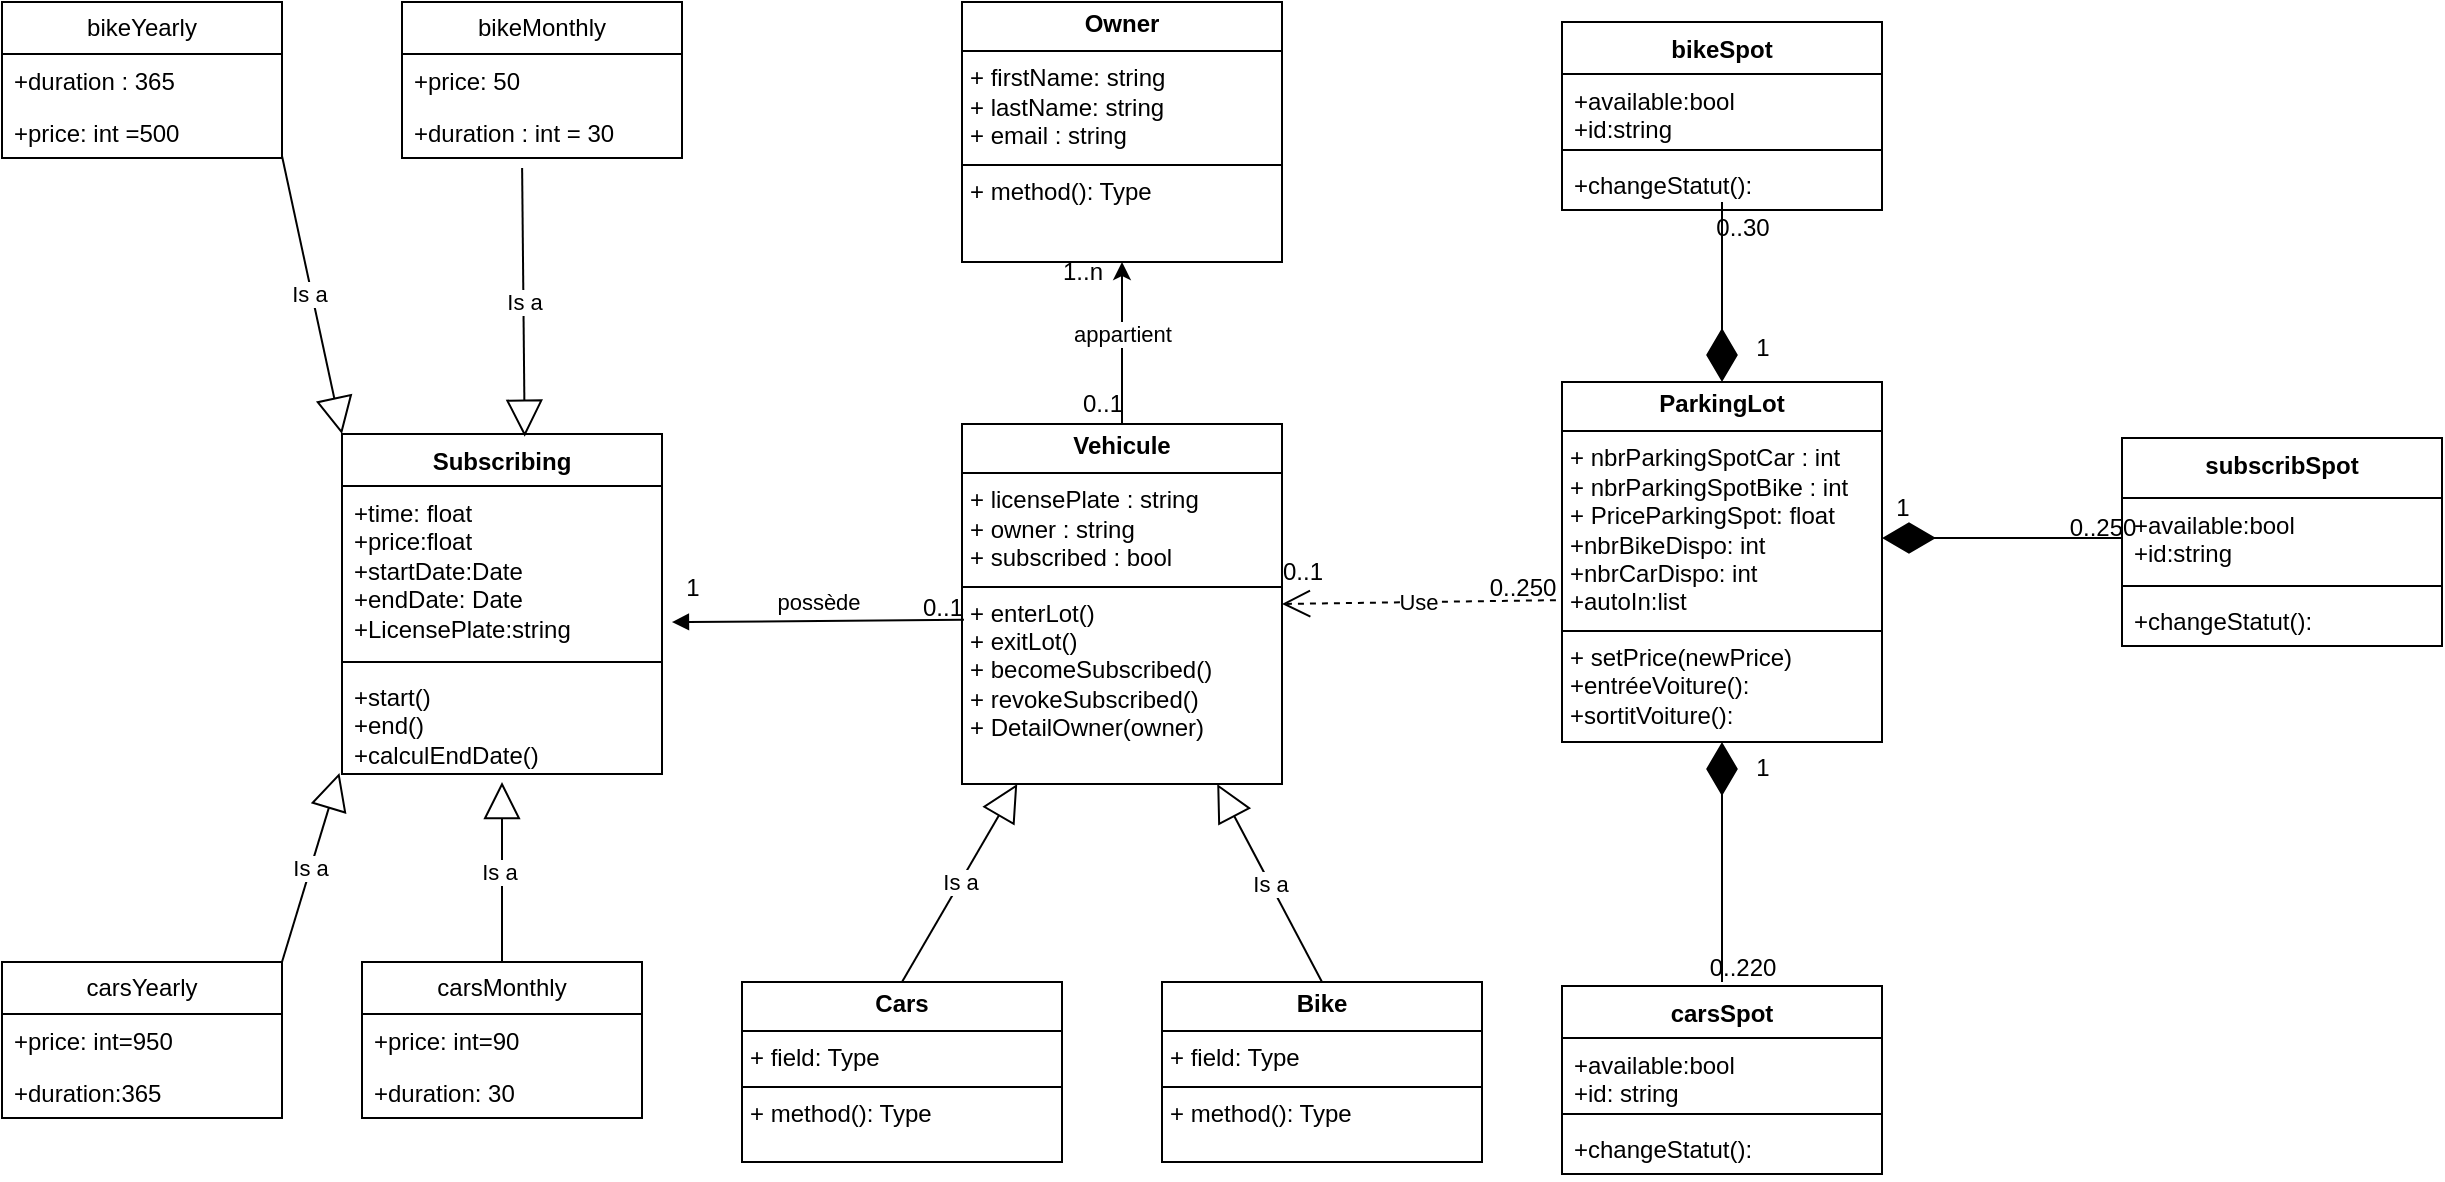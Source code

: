 <mxfile version="24.9.0">
  <diagram name="Page-1" id="PCRsEVxS-Co9gWP7k3dN">
    <mxGraphModel dx="2420" dy="1989" grid="1" gridSize="10" guides="1" tooltips="1" connect="1" arrows="1" fold="1" page="1" pageScale="1" pageWidth="827" pageHeight="1169" math="0" shadow="0">
      <root>
        <mxCell id="0" />
        <mxCell id="1" parent="0" />
        <mxCell id="i6MY7PKVROAARNOgmx_y-1" value="&lt;p style=&quot;margin:0px;margin-top:4px;text-align:center;&quot;&gt;&lt;b&gt;Vehicule&lt;/b&gt;&lt;/p&gt;&lt;hr size=&quot;1&quot; style=&quot;border-style:solid;&quot;&gt;&lt;p style=&quot;margin:0px;margin-left:4px;&quot;&gt;+ licensePlate : string&lt;/p&gt;&lt;p style=&quot;margin:0px;margin-left:4px;&quot;&gt;+ owner : string&lt;/p&gt;&lt;p style=&quot;margin:0px;margin-left:4px;&quot;&gt;+ subscribed : bool&lt;/p&gt;&lt;hr size=&quot;1&quot; style=&quot;border-style:solid;&quot;&gt;&lt;p style=&quot;margin:0px;margin-left:4px;&quot;&gt;+ enterLot()&lt;/p&gt;&lt;p style=&quot;margin:0px;margin-left:4px;&quot;&gt;+ exitLot()&lt;/p&gt;&lt;p style=&quot;margin:0px;margin-left:4px;&quot;&gt;+ becomeSubscribed()&lt;/p&gt;&lt;p style=&quot;margin:0px;margin-left:4px;&quot;&gt;+ revokeSubscribed()&lt;/p&gt;&lt;p style=&quot;margin:0px;margin-left:4px;&quot;&gt;+ DetailOwner(owner)&lt;/p&gt;" style="verticalAlign=top;align=left;overflow=fill;html=1;whiteSpace=wrap;" parent="1" vertex="1">
          <mxGeometry x="360" y="31" width="160" height="180" as="geometry" />
        </mxCell>
        <mxCell id="i6MY7PKVROAARNOgmx_y-2" value="&lt;p style=&quot;margin:0px;margin-top:4px;text-align:center;&quot;&gt;&lt;b&gt;Owner&lt;/b&gt;&lt;/p&gt;&lt;hr size=&quot;1&quot; style=&quot;border-style:solid;&quot;&gt;&lt;p style=&quot;margin:0px;margin-left:4px;&quot;&gt;+ firstName: string&lt;/p&gt;&lt;p style=&quot;margin:0px;margin-left:4px;&quot;&gt;+ lastName: string&lt;/p&gt;&lt;p style=&quot;margin:0px;margin-left:4px;&quot;&gt;+ email : string&lt;/p&gt;&lt;hr size=&quot;1&quot; style=&quot;border-style:solid;&quot;&gt;&lt;p style=&quot;margin:0px;margin-left:4px;&quot;&gt;+ method(): Type&lt;/p&gt;" style="verticalAlign=top;align=left;overflow=fill;html=1;whiteSpace=wrap;" parent="1" vertex="1">
          <mxGeometry x="360" y="-180" width="160" height="130" as="geometry" />
        </mxCell>
        <mxCell id="i6MY7PKVROAARNOgmx_y-3" value="&lt;p style=&quot;margin:0px;margin-top:4px;text-align:center;&quot;&gt;&lt;b&gt;ParkingLot&lt;/b&gt;&lt;/p&gt;&lt;hr size=&quot;1&quot; style=&quot;border-style:solid;&quot;&gt;&lt;p style=&quot;margin:0px;margin-left:4px;&quot;&gt;+ nbrParkingSpotCar : int&lt;/p&gt;&lt;p style=&quot;margin:0px;margin-left:4px;&quot;&gt;+ nbrParkingSpotBike : int&lt;/p&gt;&lt;p style=&quot;margin:0px;margin-left:4px;&quot;&gt;+ PriceParkingSpot: float&lt;/p&gt;&lt;p style=&quot;margin:0px;margin-left:4px;&quot;&gt;+nbrBikeDispo: int&lt;/p&gt;&lt;p style=&quot;margin:0px;margin-left:4px;&quot;&gt;+nbrCarDispo: int&lt;/p&gt;&lt;p style=&quot;margin:0px;margin-left:4px;&quot;&gt;+autoIn:list&lt;/p&gt;&lt;hr size=&quot;1&quot; style=&quot;border-style:solid;&quot;&gt;&lt;p style=&quot;margin:0px;margin-left:4px;&quot;&gt;+ setPrice(newPrice)&lt;/p&gt;&lt;p style=&quot;margin:0px;margin-left:4px;&quot;&gt;+entréeVoiture():&lt;/p&gt;&lt;p style=&quot;margin:0px;margin-left:4px;&quot;&gt;+sortitVoiture():&lt;/p&gt;&lt;p style=&quot;margin:0px;margin-left:4px;&quot;&gt;&lt;br&gt;&lt;/p&gt;" style="verticalAlign=top;align=left;overflow=fill;html=1;whiteSpace=wrap;" parent="1" vertex="1">
          <mxGeometry x="660" y="10" width="160" height="180" as="geometry" />
        </mxCell>
        <mxCell id="i6MY7PKVROAARNOgmx_y-4" value="&lt;p style=&quot;margin:0px;margin-top:4px;text-align:center;&quot;&gt;&lt;b&gt;Cars&lt;/b&gt;&lt;/p&gt;&lt;hr size=&quot;1&quot; style=&quot;border-style:solid;&quot;&gt;&lt;p style=&quot;margin:0px;margin-left:4px;&quot;&gt;+ field: Type&lt;/p&gt;&lt;hr size=&quot;1&quot; style=&quot;border-style:solid;&quot;&gt;&lt;p style=&quot;margin:0px;margin-left:4px;&quot;&gt;+ method(): Type&lt;/p&gt;" style="verticalAlign=top;align=left;overflow=fill;html=1;whiteSpace=wrap;" parent="1" vertex="1">
          <mxGeometry x="250" y="310" width="160" height="90" as="geometry" />
        </mxCell>
        <mxCell id="i6MY7PKVROAARNOgmx_y-5" value="&lt;p style=&quot;margin:0px;margin-top:4px;text-align:center;&quot;&gt;&lt;b&gt;Bike&lt;/b&gt;&lt;/p&gt;&lt;hr size=&quot;1&quot; style=&quot;border-style:solid;&quot;&gt;&lt;p style=&quot;margin:0px;margin-left:4px;&quot;&gt;+ field: Type&lt;/p&gt;&lt;hr size=&quot;1&quot; style=&quot;border-style:solid;&quot;&gt;&lt;p style=&quot;margin:0px;margin-left:4px;&quot;&gt;+ method(): Type&lt;/p&gt;" style="verticalAlign=top;align=left;overflow=fill;html=1;whiteSpace=wrap;" parent="1" vertex="1">
          <mxGeometry x="460" y="310" width="160" height="90" as="geometry" />
        </mxCell>
        <mxCell id="i6MY7PKVROAARNOgmx_y-6" value="Is a" style="endArrow=block;endSize=16;endFill=0;html=1;rounded=0;exitX=0.5;exitY=0;exitDx=0;exitDy=0;" parent="1" source="i6MY7PKVROAARNOgmx_y-4" target="i6MY7PKVROAARNOgmx_y-1" edge="1">
          <mxGeometry width="160" relative="1" as="geometry">
            <mxPoint x="330" y="320" as="sourcePoint" />
            <mxPoint x="490" y="320" as="targetPoint" />
          </mxGeometry>
        </mxCell>
        <mxCell id="i6MY7PKVROAARNOgmx_y-7" value="Is a" style="endArrow=block;endSize=16;endFill=0;html=1;rounded=0;exitX=0.5;exitY=0;exitDx=0;exitDy=0;" parent="1" source="i6MY7PKVROAARNOgmx_y-5" target="i6MY7PKVROAARNOgmx_y-1" edge="1">
          <mxGeometry width="160" relative="1" as="geometry">
            <mxPoint x="110" y="360" as="sourcePoint" />
            <mxPoint x="151" y="270" as="targetPoint" />
          </mxGeometry>
        </mxCell>
        <mxCell id="paTbmKimF88yd2BT_z1w-15" value="Subscribing" style="swimlane;fontStyle=1;align=center;verticalAlign=top;childLayout=stackLayout;horizontal=1;startSize=26;horizontalStack=0;resizeParent=1;resizeParentMax=0;resizeLast=0;collapsible=1;marginBottom=0;whiteSpace=wrap;html=1;" parent="1" vertex="1">
          <mxGeometry x="50" y="36" width="160" height="170" as="geometry" />
        </mxCell>
        <mxCell id="paTbmKimF88yd2BT_z1w-16" value="+time: float&lt;div&gt;+price:float&lt;/div&gt;&lt;div&gt;+startDate:Date&lt;/div&gt;&lt;div&gt;+endDate: Date&lt;/div&gt;&lt;div&gt;+LicensePlate:string&lt;/div&gt;" style="text;strokeColor=none;fillColor=none;align=left;verticalAlign=top;spacingLeft=4;spacingRight=4;overflow=hidden;rotatable=0;points=[[0,0.5],[1,0.5]];portConstraint=eastwest;whiteSpace=wrap;html=1;" parent="paTbmKimF88yd2BT_z1w-15" vertex="1">
          <mxGeometry y="26" width="160" height="84" as="geometry" />
        </mxCell>
        <mxCell id="paTbmKimF88yd2BT_z1w-17" value="" style="line;strokeWidth=1;fillColor=none;align=left;verticalAlign=middle;spacingTop=-1;spacingLeft=3;spacingRight=3;rotatable=0;labelPosition=right;points=[];portConstraint=eastwest;strokeColor=inherit;" parent="paTbmKimF88yd2BT_z1w-15" vertex="1">
          <mxGeometry y="110" width="160" height="8" as="geometry" />
        </mxCell>
        <mxCell id="paTbmKimF88yd2BT_z1w-18" value="+start()&lt;div&gt;+end()&lt;/div&gt;&lt;div&gt;+calculEndDate()&lt;/div&gt;" style="text;strokeColor=none;fillColor=none;align=left;verticalAlign=top;spacingLeft=4;spacingRight=4;overflow=hidden;rotatable=0;points=[[0,0.5],[1,0.5]];portConstraint=eastwest;whiteSpace=wrap;html=1;" parent="paTbmKimF88yd2BT_z1w-15" vertex="1">
          <mxGeometry y="118" width="160" height="52" as="geometry" />
        </mxCell>
        <mxCell id="paTbmKimF88yd2BT_z1w-19" value="bikeMonthly" style="swimlane;fontStyle=0;childLayout=stackLayout;horizontal=1;startSize=26;fillColor=none;horizontalStack=0;resizeParent=1;resizeParentMax=0;resizeLast=0;collapsible=1;marginBottom=0;whiteSpace=wrap;html=1;" parent="1" vertex="1">
          <mxGeometry x="80" y="-180" width="140" height="78" as="geometry" />
        </mxCell>
        <mxCell id="paTbmKimF88yd2BT_z1w-20" value="+price: 50" style="text;strokeColor=none;fillColor=none;align=left;verticalAlign=top;spacingLeft=4;spacingRight=4;overflow=hidden;rotatable=0;points=[[0,0.5],[1,0.5]];portConstraint=eastwest;whiteSpace=wrap;html=1;" parent="paTbmKimF88yd2BT_z1w-19" vertex="1">
          <mxGeometry y="26" width="140" height="26" as="geometry" />
        </mxCell>
        <mxCell id="paTbmKimF88yd2BT_z1w-22" value="+duration : int = 30" style="text;strokeColor=none;fillColor=none;align=left;verticalAlign=top;spacingLeft=4;spacingRight=4;overflow=hidden;rotatable=0;points=[[0,0.5],[1,0.5]];portConstraint=eastwest;whiteSpace=wrap;html=1;" parent="paTbmKimF88yd2BT_z1w-19" vertex="1">
          <mxGeometry y="52" width="140" height="26" as="geometry" />
        </mxCell>
        <mxCell id="paTbmKimF88yd2BT_z1w-23" value="bikeYearly" style="swimlane;fontStyle=0;childLayout=stackLayout;horizontal=1;startSize=26;fillColor=none;horizontalStack=0;resizeParent=1;resizeParentMax=0;resizeLast=0;collapsible=1;marginBottom=0;whiteSpace=wrap;html=1;" parent="1" vertex="1">
          <mxGeometry x="-120" y="-180" width="140" height="78" as="geometry" />
        </mxCell>
        <mxCell id="paTbmKimF88yd2BT_z1w-26" value="+duration : 365" style="text;strokeColor=none;fillColor=none;align=left;verticalAlign=top;spacingLeft=4;spacingRight=4;overflow=hidden;rotatable=0;points=[[0,0.5],[1,0.5]];portConstraint=eastwest;whiteSpace=wrap;html=1;" parent="paTbmKimF88yd2BT_z1w-23" vertex="1">
          <mxGeometry y="26" width="140" height="26" as="geometry" />
        </mxCell>
        <mxCell id="paTbmKimF88yd2BT_z1w-24" value="+price: int =500" style="text;strokeColor=none;fillColor=none;align=left;verticalAlign=top;spacingLeft=4;spacingRight=4;overflow=hidden;rotatable=0;points=[[0,0.5],[1,0.5]];portConstraint=eastwest;whiteSpace=wrap;html=1;" parent="paTbmKimF88yd2BT_z1w-23" vertex="1">
          <mxGeometry y="52" width="140" height="26" as="geometry" />
        </mxCell>
        <mxCell id="ML2FJ1CO8DY5--cigzVF-5" value="" style="endArrow=classic;html=1;rounded=0;exitX=0.5;exitY=0;exitDx=0;exitDy=0;entryX=0.5;entryY=1;entryDx=0;entryDy=0;" parent="1" source="i6MY7PKVROAARNOgmx_y-1" target="i6MY7PKVROAARNOgmx_y-2" edge="1">
          <mxGeometry width="50" height="50" relative="1" as="geometry">
            <mxPoint x="390" y="-30" as="sourcePoint" />
            <mxPoint x="490" y="-10" as="targetPoint" />
          </mxGeometry>
        </mxCell>
        <mxCell id="ML2FJ1CO8DY5--cigzVF-6" value="appartient" style="edgeLabel;html=1;align=center;verticalAlign=middle;resizable=0;points=[];" parent="ML2FJ1CO8DY5--cigzVF-5" vertex="1" connectable="0">
          <mxGeometry x="0.111" y="-3" relative="1" as="geometry">
            <mxPoint x="-3" as="offset" />
          </mxGeometry>
        </mxCell>
        <mxCell id="ML2FJ1CO8DY5--cigzVF-9" value="Is a&amp;nbsp;" style="endArrow=block;endSize=16;endFill=0;html=1;rounded=0;exitX=1;exitY=0.962;exitDx=0;exitDy=0;exitPerimeter=0;entryX=0;entryY=0;entryDx=0;entryDy=0;" parent="1" source="paTbmKimF88yd2BT_z1w-24" target="paTbmKimF88yd2BT_z1w-15" edge="1">
          <mxGeometry width="160" relative="1" as="geometry">
            <mxPoint x="340" y="220" as="sourcePoint" />
            <mxPoint x="50" y="30" as="targetPoint" />
          </mxGeometry>
        </mxCell>
        <mxCell id="ML2FJ1CO8DY5--cigzVF-10" value="Is a" style="endArrow=block;endSize=16;endFill=0;html=1;rounded=0;exitX=0.429;exitY=1.192;exitDx=0;exitDy=0;exitPerimeter=0;entryX=0.571;entryY=0.008;entryDx=0;entryDy=0;entryPerimeter=0;" parent="1" source="paTbmKimF88yd2BT_z1w-22" target="paTbmKimF88yd2BT_z1w-15" edge="1">
          <mxGeometry width="160" relative="1" as="geometry">
            <mxPoint x="340" y="220" as="sourcePoint" />
            <mxPoint x="140" y="30" as="targetPoint" />
          </mxGeometry>
        </mxCell>
        <mxCell id="ML2FJ1CO8DY5--cigzVF-13" value="possède" style="html=1;verticalAlign=bottom;endArrow=block;curved=0;rounded=0;exitX=0.006;exitY=0.544;exitDx=0;exitDy=0;exitPerimeter=0;entryX=1.031;entryY=0.81;entryDx=0;entryDy=0;entryPerimeter=0;" parent="1" source="i6MY7PKVROAARNOgmx_y-1" target="paTbmKimF88yd2BT_z1w-16" edge="1">
          <mxGeometry width="80" relative="1" as="geometry">
            <mxPoint x="380" y="30" as="sourcePoint" />
            <mxPoint x="460" y="30" as="targetPoint" />
          </mxGeometry>
        </mxCell>
        <mxCell id="Jn4hwRL8P9O3MpErw8xw-4" value="0..1" style="text;html=1;align=center;verticalAlign=middle;resizable=0;points=[];autosize=1;strokeColor=none;fillColor=none;" parent="1" vertex="1">
          <mxGeometry x="510" y="90" width="40" height="30" as="geometry" />
        </mxCell>
        <mxCell id="Jn4hwRL8P9O3MpErw8xw-5" value="0..1" style="text;html=1;align=center;verticalAlign=middle;resizable=0;points=[];autosize=1;strokeColor=none;fillColor=none;" parent="1" vertex="1">
          <mxGeometry x="410" y="6" width="40" height="30" as="geometry" />
        </mxCell>
        <mxCell id="Jn4hwRL8P9O3MpErw8xw-6" value="1..n" style="text;html=1;align=center;verticalAlign=middle;resizable=0;points=[];autosize=1;strokeColor=none;fillColor=none;" parent="1" vertex="1">
          <mxGeometry x="400" y="-60" width="40" height="30" as="geometry" />
        </mxCell>
        <mxCell id="Jn4hwRL8P9O3MpErw8xw-7" value="0..1" style="text;html=1;align=center;verticalAlign=middle;resizable=0;points=[];autosize=1;strokeColor=none;fillColor=none;" parent="1" vertex="1">
          <mxGeometry x="330" y="108" width="40" height="30" as="geometry" />
        </mxCell>
        <mxCell id="Jn4hwRL8P9O3MpErw8xw-8" value="1" style="text;html=1;align=center;verticalAlign=middle;resizable=0;points=[];autosize=1;strokeColor=none;fillColor=none;" parent="1" vertex="1">
          <mxGeometry x="210" y="98" width="30" height="30" as="geometry" />
        </mxCell>
        <mxCell id="yB9h11dDDxAVwl4-_UYk-1" value="Use" style="endArrow=open;endSize=12;dashed=1;html=1;rounded=0;exitX=-0.019;exitY=0.606;exitDx=0;exitDy=0;exitPerimeter=0;entryX=1;entryY=0.5;entryDx=0;entryDy=0;" parent="1" source="i6MY7PKVROAARNOgmx_y-3" target="i6MY7PKVROAARNOgmx_y-1" edge="1">
          <mxGeometry width="160" relative="1" as="geometry">
            <mxPoint x="330" y="140" as="sourcePoint" />
            <mxPoint x="550" y="170" as="targetPoint" />
          </mxGeometry>
        </mxCell>
        <mxCell id="yB9h11dDDxAVwl4-_UYk-2" value="0..250" style="text;html=1;align=center;verticalAlign=middle;resizable=0;points=[];autosize=1;strokeColor=none;fillColor=none;" parent="1" vertex="1">
          <mxGeometry x="610" y="98" width="60" height="30" as="geometry" />
        </mxCell>
        <mxCell id="yB9h11dDDxAVwl4-_UYk-3" value="" style="endArrow=diamondThin;endFill=1;endSize=24;html=1;rounded=0;entryX=0.5;entryY=0;entryDx=0;entryDy=0;" parent="1" target="i6MY7PKVROAARNOgmx_y-3" edge="1">
          <mxGeometry width="160" relative="1" as="geometry">
            <mxPoint x="740" y="-80" as="sourcePoint" />
            <mxPoint x="490" y="140" as="targetPoint" />
          </mxGeometry>
        </mxCell>
        <mxCell id="yB9h11dDDxAVwl4-_UYk-4" value="" style="endArrow=diamondThin;endFill=1;endSize=24;html=1;rounded=0;entryX=0.5;entryY=1;entryDx=0;entryDy=0;" parent="1" target="i6MY7PKVROAARNOgmx_y-3" edge="1">
          <mxGeometry width="160" relative="1" as="geometry">
            <mxPoint x="740" y="310" as="sourcePoint" />
            <mxPoint x="490" y="140" as="targetPoint" />
          </mxGeometry>
        </mxCell>
        <mxCell id="yB9h11dDDxAVwl4-_UYk-9" value="subscribSpot" style="swimlane;fontStyle=1;align=center;verticalAlign=top;childLayout=stackLayout;horizontal=1;startSize=30;horizontalStack=0;resizeParent=1;resizeParentMax=0;resizeLast=0;collapsible=1;marginBottom=0;whiteSpace=wrap;html=1;" parent="1" vertex="1">
          <mxGeometry x="940" y="38" width="160" height="104" as="geometry" />
        </mxCell>
        <mxCell id="yB9h11dDDxAVwl4-_UYk-10" value="+available:bool&lt;div&gt;+id:string&lt;/div&gt;" style="text;strokeColor=none;fillColor=none;align=left;verticalAlign=top;spacingLeft=4;spacingRight=4;overflow=hidden;rotatable=0;points=[[0,0.5],[1,0.5]];portConstraint=eastwest;whiteSpace=wrap;html=1;" parent="yB9h11dDDxAVwl4-_UYk-9" vertex="1">
          <mxGeometry y="30" width="160" height="40" as="geometry" />
        </mxCell>
        <mxCell id="yB9h11dDDxAVwl4-_UYk-11" value="" style="line;strokeWidth=1;fillColor=none;align=left;verticalAlign=middle;spacingTop=-1;spacingLeft=3;spacingRight=3;rotatable=0;labelPosition=right;points=[];portConstraint=eastwest;strokeColor=inherit;" parent="yB9h11dDDxAVwl4-_UYk-9" vertex="1">
          <mxGeometry y="70" width="160" height="8" as="geometry" />
        </mxCell>
        <mxCell id="yB9h11dDDxAVwl4-_UYk-12" value="+changeStatut():" style="text;strokeColor=none;fillColor=none;align=left;verticalAlign=top;spacingLeft=4;spacingRight=4;overflow=hidden;rotatable=0;points=[[0,0.5],[1,0.5]];portConstraint=eastwest;whiteSpace=wrap;html=1;" parent="yB9h11dDDxAVwl4-_UYk-9" vertex="1">
          <mxGeometry y="78" width="160" height="26" as="geometry" />
        </mxCell>
        <mxCell id="yB9h11dDDxAVwl4-_UYk-13" value="carsSpot" style="swimlane;fontStyle=1;align=center;verticalAlign=top;childLayout=stackLayout;horizontal=1;startSize=26;horizontalStack=0;resizeParent=1;resizeParentMax=0;resizeLast=0;collapsible=1;marginBottom=0;whiteSpace=wrap;html=1;" parent="1" vertex="1">
          <mxGeometry x="660" y="312" width="160" height="94" as="geometry" />
        </mxCell>
        <mxCell id="yB9h11dDDxAVwl4-_UYk-14" value="+available:bool&lt;div&gt;+id: string&lt;/div&gt;" style="text;strokeColor=none;fillColor=none;align=left;verticalAlign=top;spacingLeft=4;spacingRight=4;overflow=hidden;rotatable=0;points=[[0,0.5],[1,0.5]];portConstraint=eastwest;whiteSpace=wrap;html=1;" parent="yB9h11dDDxAVwl4-_UYk-13" vertex="1">
          <mxGeometry y="26" width="160" height="34" as="geometry" />
        </mxCell>
        <mxCell id="yB9h11dDDxAVwl4-_UYk-15" value="" style="line;strokeWidth=1;fillColor=none;align=left;verticalAlign=middle;spacingTop=-1;spacingLeft=3;spacingRight=3;rotatable=0;labelPosition=right;points=[];portConstraint=eastwest;strokeColor=inherit;" parent="yB9h11dDDxAVwl4-_UYk-13" vertex="1">
          <mxGeometry y="60" width="160" height="8" as="geometry" />
        </mxCell>
        <mxCell id="yB9h11dDDxAVwl4-_UYk-16" value="+changeStatut():" style="text;strokeColor=none;fillColor=none;align=left;verticalAlign=top;spacingLeft=4;spacingRight=4;overflow=hidden;rotatable=0;points=[[0,0.5],[1,0.5]];portConstraint=eastwest;whiteSpace=wrap;html=1;" parent="yB9h11dDDxAVwl4-_UYk-13" vertex="1">
          <mxGeometry y="68" width="160" height="26" as="geometry" />
        </mxCell>
        <mxCell id="yB9h11dDDxAVwl4-_UYk-17" value="" style="endArrow=diamondThin;endFill=1;endSize=24;html=1;rounded=0;exitX=0;exitY=0.5;exitDx=0;exitDy=0;" parent="1" source="yB9h11dDDxAVwl4-_UYk-10" edge="1">
          <mxGeometry width="160" relative="1" as="geometry">
            <mxPoint x="330" y="140" as="sourcePoint" />
            <mxPoint x="820" y="88" as="targetPoint" />
          </mxGeometry>
        </mxCell>
        <mxCell id="yB9h11dDDxAVwl4-_UYk-18" value="bikeSpot" style="swimlane;fontStyle=1;align=center;verticalAlign=top;childLayout=stackLayout;horizontal=1;startSize=26;horizontalStack=0;resizeParent=1;resizeParentMax=0;resizeLast=0;collapsible=1;marginBottom=0;whiteSpace=wrap;html=1;" parent="1" vertex="1">
          <mxGeometry x="660" y="-170" width="160" height="94" as="geometry" />
        </mxCell>
        <mxCell id="yB9h11dDDxAVwl4-_UYk-19" value="+available:bool&lt;div&gt;+id:string&lt;/div&gt;" style="text;strokeColor=none;fillColor=none;align=left;verticalAlign=top;spacingLeft=4;spacingRight=4;overflow=hidden;rotatable=0;points=[[0,0.5],[1,0.5]];portConstraint=eastwest;whiteSpace=wrap;html=1;" parent="yB9h11dDDxAVwl4-_UYk-18" vertex="1">
          <mxGeometry y="26" width="160" height="34" as="geometry" />
        </mxCell>
        <mxCell id="yB9h11dDDxAVwl4-_UYk-20" value="" style="line;strokeWidth=1;fillColor=none;align=left;verticalAlign=middle;spacingTop=-1;spacingLeft=3;spacingRight=3;rotatable=0;labelPosition=right;points=[];portConstraint=eastwest;strokeColor=inherit;" parent="yB9h11dDDxAVwl4-_UYk-18" vertex="1">
          <mxGeometry y="60" width="160" height="8" as="geometry" />
        </mxCell>
        <mxCell id="yB9h11dDDxAVwl4-_UYk-21" value="+changeStatut():" style="text;strokeColor=none;fillColor=none;align=left;verticalAlign=top;spacingLeft=4;spacingRight=4;overflow=hidden;rotatable=0;points=[[0,0.5],[1,0.5]];portConstraint=eastwest;whiteSpace=wrap;html=1;" parent="yB9h11dDDxAVwl4-_UYk-18" vertex="1">
          <mxGeometry y="68" width="160" height="26" as="geometry" />
        </mxCell>
        <mxCell id="xzerpvc79sSPYA-fLSdk-1" value="1" style="text;html=1;align=center;verticalAlign=middle;resizable=0;points=[];autosize=1;strokeColor=none;fillColor=none;" parent="1" vertex="1">
          <mxGeometry x="815" y="58" width="30" height="30" as="geometry" />
        </mxCell>
        <mxCell id="xzerpvc79sSPYA-fLSdk-2" value="1" style="text;html=1;align=center;verticalAlign=middle;resizable=0;points=[];autosize=1;strokeColor=none;fillColor=none;" parent="1" vertex="1">
          <mxGeometry x="745" y="-22" width="30" height="30" as="geometry" />
        </mxCell>
        <mxCell id="xzerpvc79sSPYA-fLSdk-3" value="1" style="text;html=1;align=center;verticalAlign=middle;resizable=0;points=[];autosize=1;strokeColor=none;fillColor=none;" parent="1" vertex="1">
          <mxGeometry x="745" y="188" width="30" height="30" as="geometry" />
        </mxCell>
        <mxCell id="xzerpvc79sSPYA-fLSdk-4" value="0..30" style="text;html=1;align=center;verticalAlign=middle;resizable=0;points=[];autosize=1;strokeColor=none;fillColor=none;" parent="1" vertex="1">
          <mxGeometry x="725" y="-82" width="50" height="30" as="geometry" />
        </mxCell>
        <mxCell id="xzerpvc79sSPYA-fLSdk-5" value="0..250" style="text;html=1;align=center;verticalAlign=middle;resizable=0;points=[];autosize=1;strokeColor=none;fillColor=none;" parent="1" vertex="1">
          <mxGeometry x="900" y="68" width="60" height="30" as="geometry" />
        </mxCell>
        <mxCell id="xzerpvc79sSPYA-fLSdk-6" value="0..220" style="text;html=1;align=center;verticalAlign=middle;resizable=0;points=[];autosize=1;strokeColor=none;fillColor=none;" parent="1" vertex="1">
          <mxGeometry x="720" y="288" width="60" height="30" as="geometry" />
        </mxCell>
        <mxCell id="r39_cCqFtlr_JTfDyEVL-1" value="Is a&amp;nbsp;" style="endArrow=block;endSize=16;endFill=0;html=1;rounded=0;exitX=0.5;exitY=0;exitDx=0;exitDy=0;" edge="1" parent="1" source="r39_cCqFtlr_JTfDyEVL-7">
          <mxGeometry width="160" relative="1" as="geometry">
            <mxPoint x="-210" y="58" as="sourcePoint" />
            <mxPoint x="130" y="210" as="targetPoint" />
            <Array as="points" />
          </mxGeometry>
        </mxCell>
        <mxCell id="r39_cCqFtlr_JTfDyEVL-2" value="Is a" style="endArrow=block;endSize=16;endFill=0;html=1;rounded=0;entryX=-0.008;entryY=0.99;entryDx=0;entryDy=0;entryPerimeter=0;exitX=1;exitY=0;exitDx=0;exitDy=0;" edge="1" parent="1" source="r39_cCqFtlr_JTfDyEVL-3" target="paTbmKimF88yd2BT_z1w-18">
          <mxGeometry width="160" relative="1" as="geometry">
            <mxPoint x="-210" y="-7.59" as="sourcePoint" />
            <mxPoint x="-50" y="-7.59" as="targetPoint" />
          </mxGeometry>
        </mxCell>
        <mxCell id="r39_cCqFtlr_JTfDyEVL-3" value="carsYearly" style="swimlane;fontStyle=0;childLayout=stackLayout;horizontal=1;startSize=26;fillColor=none;horizontalStack=0;resizeParent=1;resizeParentMax=0;resizeLast=0;collapsible=1;marginBottom=0;whiteSpace=wrap;html=1;" vertex="1" parent="1">
          <mxGeometry x="-120" y="300.0" width="140" height="78" as="geometry" />
        </mxCell>
        <mxCell id="r39_cCqFtlr_JTfDyEVL-4" value="+price: int=950" style="text;strokeColor=none;fillColor=none;align=left;verticalAlign=top;spacingLeft=4;spacingRight=4;overflow=hidden;rotatable=0;points=[[0,0.5],[1,0.5]];portConstraint=eastwest;whiteSpace=wrap;html=1;" vertex="1" parent="r39_cCqFtlr_JTfDyEVL-3">
          <mxGeometry y="26" width="140" height="26" as="geometry" />
        </mxCell>
        <mxCell id="r39_cCqFtlr_JTfDyEVL-5" value="+duration:365" style="text;strokeColor=none;fillColor=none;align=left;verticalAlign=top;spacingLeft=4;spacingRight=4;overflow=hidden;rotatable=0;points=[[0,0.5],[1,0.5]];portConstraint=eastwest;whiteSpace=wrap;html=1;" vertex="1" parent="r39_cCqFtlr_JTfDyEVL-3">
          <mxGeometry y="52" width="140" height="26" as="geometry" />
        </mxCell>
        <mxCell id="r39_cCqFtlr_JTfDyEVL-7" value="carsMonthly" style="swimlane;fontStyle=0;childLayout=stackLayout;horizontal=1;startSize=26;fillColor=none;horizontalStack=0;resizeParent=1;resizeParentMax=0;resizeLast=0;collapsible=1;marginBottom=0;whiteSpace=wrap;html=1;" vertex="1" parent="1">
          <mxGeometry x="60" y="300" width="140" height="78" as="geometry" />
        </mxCell>
        <mxCell id="r39_cCqFtlr_JTfDyEVL-8" value="+price: int=90" style="text;strokeColor=none;fillColor=none;align=left;verticalAlign=top;spacingLeft=4;spacingRight=4;overflow=hidden;rotatable=0;points=[[0,0.5],[1,0.5]];portConstraint=eastwest;whiteSpace=wrap;html=1;" vertex="1" parent="r39_cCqFtlr_JTfDyEVL-7">
          <mxGeometry y="26" width="140" height="26" as="geometry" />
        </mxCell>
        <mxCell id="r39_cCqFtlr_JTfDyEVL-9" value="+duration: 30" style="text;strokeColor=none;fillColor=none;align=left;verticalAlign=top;spacingLeft=4;spacingRight=4;overflow=hidden;rotatable=0;points=[[0,0.5],[1,0.5]];portConstraint=eastwest;whiteSpace=wrap;html=1;" vertex="1" parent="r39_cCqFtlr_JTfDyEVL-7">
          <mxGeometry y="52" width="140" height="26" as="geometry" />
        </mxCell>
      </root>
    </mxGraphModel>
  </diagram>
</mxfile>
